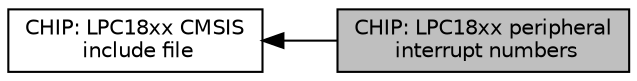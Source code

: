 digraph "CHIP: LPC18xx peripheral interrupt numbers"
{
  edge [fontname="Helvetica",fontsize="10",labelfontname="Helvetica",labelfontsize="10"];
  node [fontname="Helvetica",fontsize="10",shape=record];
  rankdir=LR;
  Node1 [label="CHIP: LPC18xx CMSIS\l include file",height=0.2,width=0.4,color="black", fillcolor="white", style="filled",URL="$group___c_m_s_i_s__18_x_x.html"];
  Node0 [label="CHIP: LPC18xx peripheral\l interrupt numbers",height=0.2,width=0.4,color="black", fillcolor="grey75", style="filled", fontcolor="black"];
  Node1->Node0 [shape=plaintext, dir="back", style="solid"];
}
